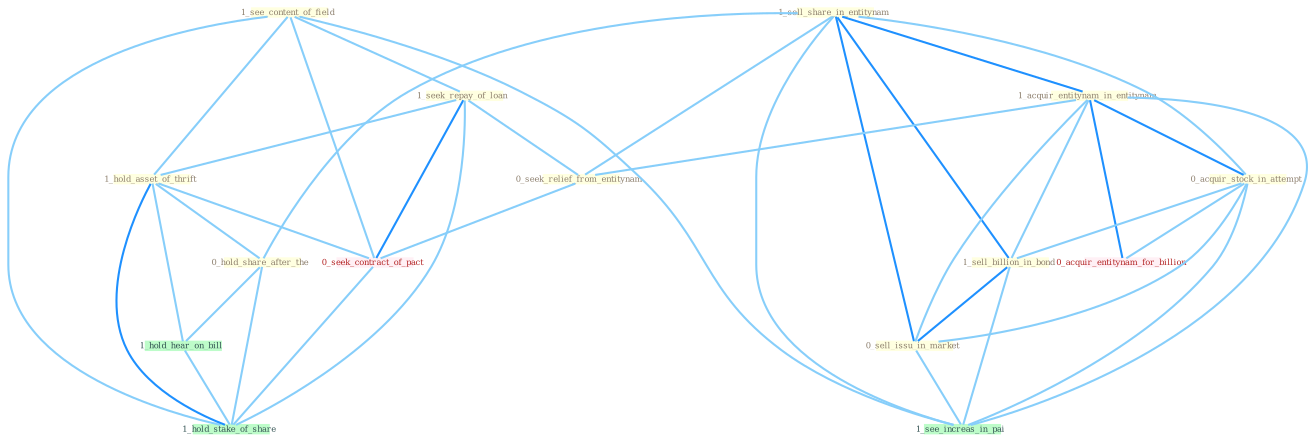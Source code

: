 Graph G{ 
    node
    [shape=polygon,style=filled,width=.5,height=.06,color="#BDFCC9",fixedsize=true,fontsize=4,
    fontcolor="#2f4f4f"];
    {node
    [color="#ffffe0", fontcolor="#8b7d6b"] "1_sell_share_in_entitynam " "1_acquir_entitynam_in_entitynam " "1_see_content_of_field " "1_seek_repay_of_loan " "0_seek_relief_from_entitynam " "0_acquir_stock_in_attempt " "1_hold_asset_of_thrift " "1_sell_billion_in_bond " "0_hold_share_after_the " "0_sell_issu_in_market "}
{node [color="#fff0f5", fontcolor="#b22222"] "0_seek_contract_of_pact " "0_acquir_entitynam_for_billion "}
edge [color="#B0E2FF"];

	"1_sell_share_in_entitynam " -- "1_acquir_entitynam_in_entitynam " [w="2", color="#1e90ff" , len=0.8];
	"1_sell_share_in_entitynam " -- "0_seek_relief_from_entitynam " [w="1", color="#87cefa" ];
	"1_sell_share_in_entitynam " -- "0_acquir_stock_in_attempt " [w="1", color="#87cefa" ];
	"1_sell_share_in_entitynam " -- "1_sell_billion_in_bond " [w="2", color="#1e90ff" , len=0.8];
	"1_sell_share_in_entitynam " -- "0_hold_share_after_the " [w="1", color="#87cefa" ];
	"1_sell_share_in_entitynam " -- "0_sell_issu_in_market " [w="2", color="#1e90ff" , len=0.8];
	"1_sell_share_in_entitynam " -- "1_see_increas_in_pai " [w="1", color="#87cefa" ];
	"1_acquir_entitynam_in_entitynam " -- "0_seek_relief_from_entitynam " [w="1", color="#87cefa" ];
	"1_acquir_entitynam_in_entitynam " -- "0_acquir_stock_in_attempt " [w="2", color="#1e90ff" , len=0.8];
	"1_acquir_entitynam_in_entitynam " -- "1_sell_billion_in_bond " [w="1", color="#87cefa" ];
	"1_acquir_entitynam_in_entitynam " -- "0_sell_issu_in_market " [w="1", color="#87cefa" ];
	"1_acquir_entitynam_in_entitynam " -- "0_acquir_entitynam_for_billion " [w="2", color="#1e90ff" , len=0.8];
	"1_acquir_entitynam_in_entitynam " -- "1_see_increas_in_pai " [w="1", color="#87cefa" ];
	"1_see_content_of_field " -- "1_seek_repay_of_loan " [w="1", color="#87cefa" ];
	"1_see_content_of_field " -- "1_hold_asset_of_thrift " [w="1", color="#87cefa" ];
	"1_see_content_of_field " -- "0_seek_contract_of_pact " [w="1", color="#87cefa" ];
	"1_see_content_of_field " -- "1_see_increas_in_pai " [w="1", color="#87cefa" ];
	"1_see_content_of_field " -- "1_hold_stake_of_share " [w="1", color="#87cefa" ];
	"1_seek_repay_of_loan " -- "0_seek_relief_from_entitynam " [w="1", color="#87cefa" ];
	"1_seek_repay_of_loan " -- "1_hold_asset_of_thrift " [w="1", color="#87cefa" ];
	"1_seek_repay_of_loan " -- "0_seek_contract_of_pact " [w="2", color="#1e90ff" , len=0.8];
	"1_seek_repay_of_loan " -- "1_hold_stake_of_share " [w="1", color="#87cefa" ];
	"0_seek_relief_from_entitynam " -- "0_seek_contract_of_pact " [w="1", color="#87cefa" ];
	"0_acquir_stock_in_attempt " -- "1_sell_billion_in_bond " [w="1", color="#87cefa" ];
	"0_acquir_stock_in_attempt " -- "0_sell_issu_in_market " [w="1", color="#87cefa" ];
	"0_acquir_stock_in_attempt " -- "0_acquir_entitynam_for_billion " [w="1", color="#87cefa" ];
	"0_acquir_stock_in_attempt " -- "1_see_increas_in_pai " [w="1", color="#87cefa" ];
	"1_hold_asset_of_thrift " -- "0_hold_share_after_the " [w="1", color="#87cefa" ];
	"1_hold_asset_of_thrift " -- "0_seek_contract_of_pact " [w="1", color="#87cefa" ];
	"1_hold_asset_of_thrift " -- "1_hold_hear_on_bill " [w="1", color="#87cefa" ];
	"1_hold_asset_of_thrift " -- "1_hold_stake_of_share " [w="2", color="#1e90ff" , len=0.8];
	"1_sell_billion_in_bond " -- "0_sell_issu_in_market " [w="2", color="#1e90ff" , len=0.8];
	"1_sell_billion_in_bond " -- "1_see_increas_in_pai " [w="1", color="#87cefa" ];
	"0_hold_share_after_the " -- "1_hold_hear_on_bill " [w="1", color="#87cefa" ];
	"0_hold_share_after_the " -- "1_hold_stake_of_share " [w="1", color="#87cefa" ];
	"0_sell_issu_in_market " -- "1_see_increas_in_pai " [w="1", color="#87cefa" ];
	"0_seek_contract_of_pact " -- "1_hold_stake_of_share " [w="1", color="#87cefa" ];
	"1_hold_hear_on_bill " -- "1_hold_stake_of_share " [w="1", color="#87cefa" ];
}
